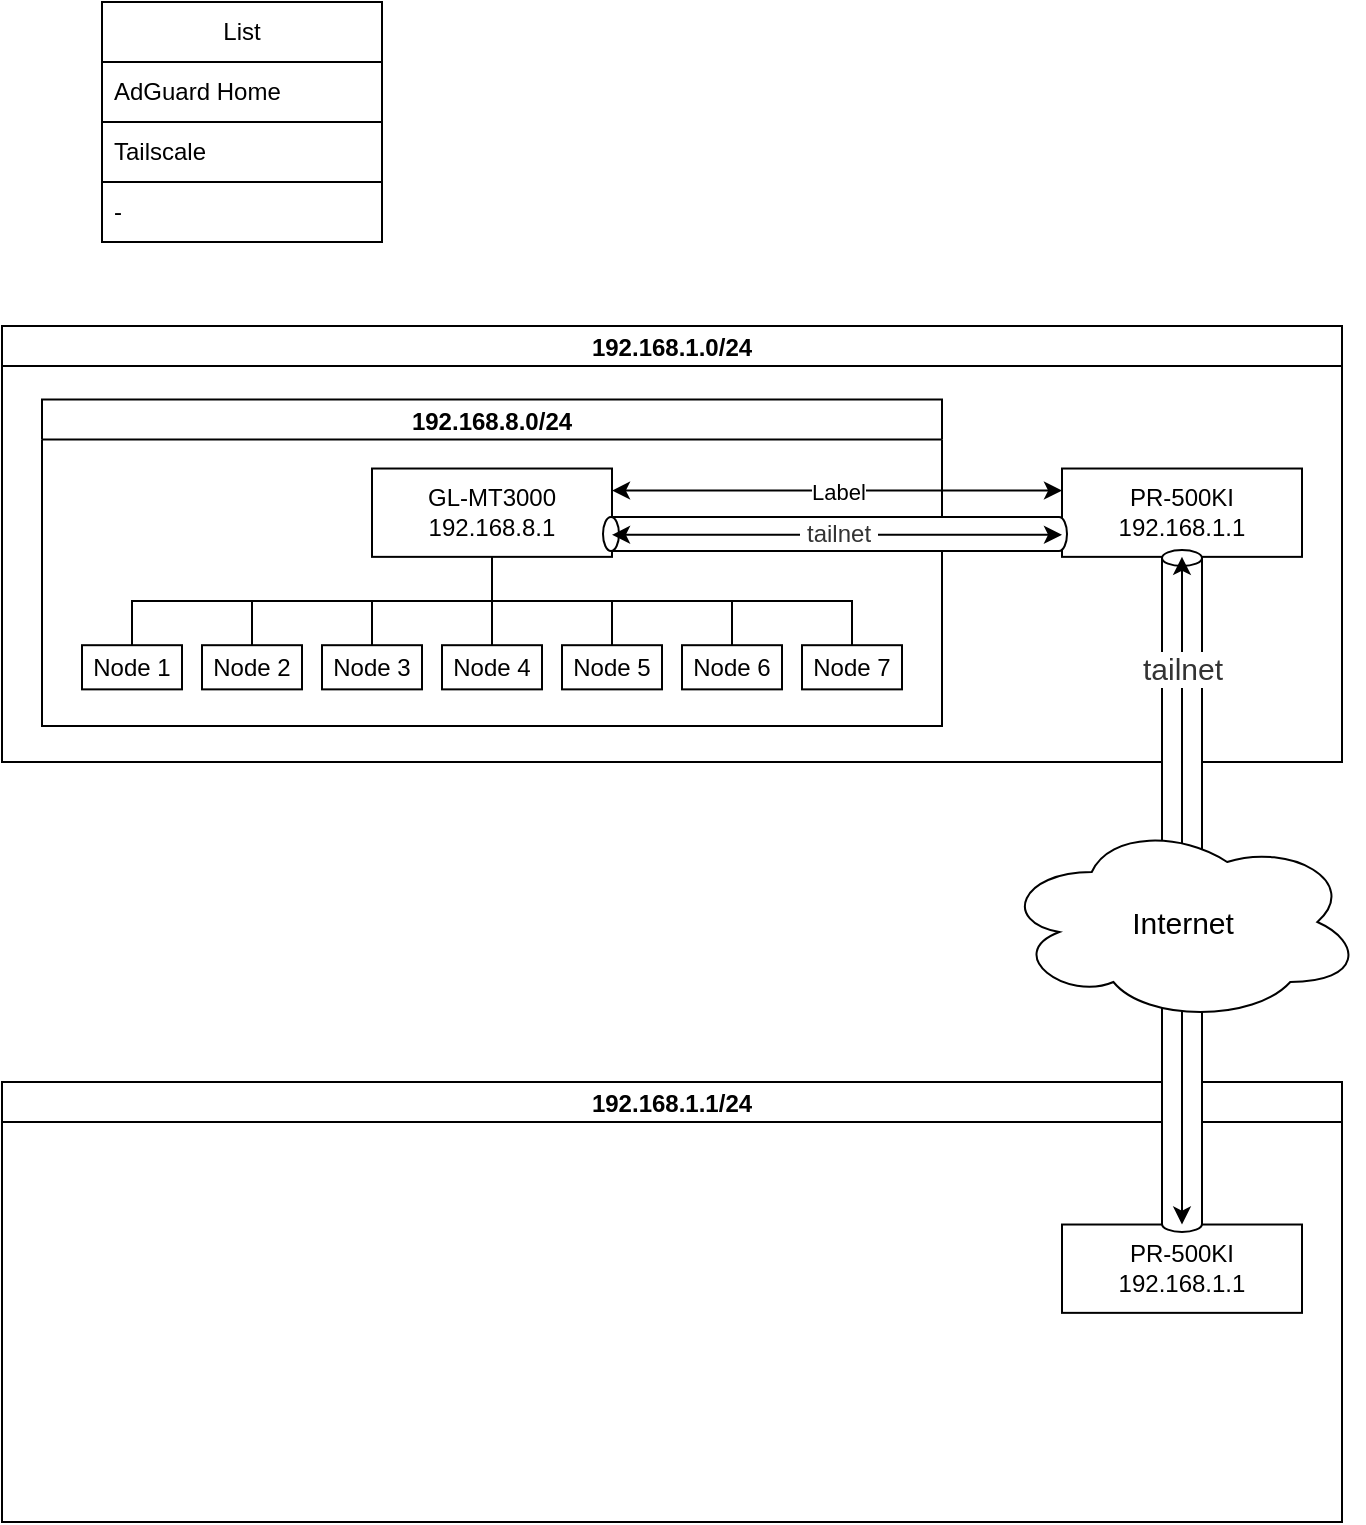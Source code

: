<mxfile version="24.7.8">
  <diagram name="ページ1" id="pPS3xoXnqM6sQ-M2EUR3">
    <mxGraphModel dx="2025" dy="1121" grid="1" gridSize="10" guides="1" tooltips="1" connect="1" arrows="1" fold="1" page="1" pageScale="1" pageWidth="827" pageHeight="1169" math="0" shadow="0">
      <root>
        <mxCell id="0" />
        <mxCell id="1" parent="0" />
        <mxCell id="l9loDWFrXM23vujXXHem-37" value="List" style="swimlane;fontStyle=0;childLayout=stackLayout;horizontal=1;startSize=30;horizontalStack=0;resizeParent=1;resizeParentMax=0;resizeLast=0;collapsible=1;marginBottom=0;whiteSpace=wrap;html=1;swimlaneFillColor=none;fillColor=#FFFFFF;" parent="1" vertex="1">
          <mxGeometry x="20" y="20" width="140" height="120" as="geometry">
            <mxRectangle x="40" y="310" width="60" height="30" as="alternateBounds" />
          </mxGeometry>
        </mxCell>
        <mxCell id="l9loDWFrXM23vujXXHem-38" value="&lt;font style=&quot;vertical-align: inherit;&quot;&gt;&lt;font style=&quot;vertical-align: inherit;&quot;&gt;AdGuard Home&lt;/font&gt;&lt;/font&gt;" style="text;strokeColor=default;fillColor=default;align=left;verticalAlign=middle;spacingLeft=4;spacingRight=4;overflow=hidden;points=[[0,0.5],[1,0.5]];portConstraint=eastwest;rotatable=0;whiteSpace=wrap;html=1;" parent="l9loDWFrXM23vujXXHem-37" vertex="1">
          <mxGeometry y="30" width="140" height="30" as="geometry" />
        </mxCell>
        <mxCell id="l9loDWFrXM23vujXXHem-39" value="&lt;font style=&quot;vertical-align: inherit;&quot;&gt;&lt;font style=&quot;vertical-align: inherit;&quot;&gt;&lt;font style=&quot;vertical-align: inherit;&quot;&gt;&lt;font style=&quot;vertical-align: inherit;&quot;&gt;Tailscale&lt;/font&gt;&lt;/font&gt;&lt;/font&gt;&lt;/font&gt;" style="text;strokeColor=default;fillColor=default;align=left;verticalAlign=middle;spacingLeft=4;spacingRight=4;overflow=hidden;points=[[0,0.5],[1,0.5]];portConstraint=eastwest;rotatable=0;whiteSpace=wrap;html=1;" parent="l9loDWFrXM23vujXXHem-37" vertex="1">
          <mxGeometry y="60" width="140" height="30" as="geometry" />
        </mxCell>
        <mxCell id="l9loDWFrXM23vujXXHem-40" value="&lt;font style=&quot;vertical-align: inherit;&quot;&gt;&lt;font style=&quot;vertical-align: inherit;&quot;&gt;-&lt;/font&gt;&lt;/font&gt;" style="text;strokeColor=default;fillColor=default;align=left;verticalAlign=middle;spacingLeft=4;spacingRight=4;overflow=hidden;points=[[0,0.5],[1,0.5]];portConstraint=eastwest;rotatable=0;whiteSpace=wrap;html=1;" parent="l9loDWFrXM23vujXXHem-37" vertex="1">
          <mxGeometry y="90" width="140" height="30" as="geometry" />
        </mxCell>
        <mxCell id="TBqUn7i90Os5dq9h37R5-55" value="192.168.1.1/24" style="swimlane;startSize=20;horizontal=1;containerType=tree;newEdgeStyle={&quot;edgeStyle&quot;:&quot;elbowEdgeStyle&quot;,&quot;startArrow&quot;:&quot;none&quot;,&quot;endArrow&quot;:&quot;none&quot;};fillColor=default;fillStyle=auto;movable=1;resizable=1;rotatable=1;deletable=1;editable=1;locked=0;connectable=1;" vertex="1" parent="1">
          <mxGeometry x="-30" y="560" width="670" height="220" as="geometry">
            <mxRectangle x="30" y="520" width="120" height="30" as="alternateBounds" />
          </mxGeometry>
        </mxCell>
        <UserObject label="&lt;font style=&quot;vertical-align: inherit;&quot;&gt;&lt;font style=&quot;vertical-align: inherit;&quot;&gt;PR-500KI&lt;/font&gt;&lt;/font&gt;&lt;div&gt;&lt;font style=&quot;vertical-align: inherit;&quot;&gt;&lt;font style=&quot;vertical-align: inherit;&quot;&gt;192.168.1.1&lt;/font&gt;&lt;/font&gt;&lt;/div&gt;" treeRoot="1" id="TBqUn7i90Os5dq9h37R5-56">
          <mxCell style="whiteSpace=wrap;html=1;align=center;treeFolding=1;treeMoving=1;newEdgeStyle={&quot;edgeStyle&quot;:&quot;elbowEdgeStyle&quot;,&quot;startArrow&quot;:&quot;none&quot;,&quot;endArrow&quot;:&quot;none&quot;};verticalAlign=middle;movable=1;resizable=1;rotatable=1;deletable=1;editable=1;locked=0;connectable=1;" vertex="1" parent="TBqUn7i90Os5dq9h37R5-55">
            <mxGeometry x="530" y="71.258" width="120" height="44.172" as="geometry" />
          </mxCell>
        </UserObject>
        <mxCell id="l9loDWFrXM23vujXXHem-27" value="192.168.8.0/24" style="swimlane;startSize=20;horizontal=1;containerType=tree;newEdgeStyle={&quot;edgeStyle&quot;:&quot;elbowEdgeStyle&quot;,&quot;startArrow&quot;:&quot;none&quot;,&quot;endArrow&quot;:&quot;none&quot;};fillColor=default;fillStyle=auto;movable=1;resizable=1;rotatable=1;deletable=1;editable=1;locked=0;connectable=1;" parent="1" vertex="1">
          <mxGeometry x="-10" y="218.81" width="450" height="163.19" as="geometry">
            <mxRectangle x="30" y="520" width="120" height="30" as="alternateBounds" />
          </mxGeometry>
        </mxCell>
        <mxCell id="l9loDWFrXM23vujXXHem-28" value="" style="edgeStyle=elbowEdgeStyle;elbow=vertical;sourcePerimeterSpacing=0;targetPerimeterSpacing=0;startArrow=none;endArrow=none;rounded=0;curved=0;movable=1;resizable=1;rotatable=1;deletable=1;editable=1;locked=0;connectable=1;" parent="l9loDWFrXM23vujXXHem-27" source="l9loDWFrXM23vujXXHem-30" target="l9loDWFrXM23vujXXHem-137" edge="1">
          <mxGeometry relative="1" as="geometry" />
        </mxCell>
        <UserObject label="&lt;font style=&quot;vertical-align: inherit;&quot;&gt;&lt;font style=&quot;vertical-align: inherit;&quot;&gt;GL-MT3000&lt;/font&gt;&lt;/font&gt;&lt;div&gt;&lt;font style=&quot;vertical-align: inherit;&quot;&gt;&lt;font style=&quot;vertical-align: inherit;&quot;&gt;192.168.8.1&lt;/font&gt;&lt;/font&gt;&lt;/div&gt;" treeRoot="1" id="l9loDWFrXM23vujXXHem-30">
          <mxCell style="whiteSpace=wrap;html=1;align=center;treeFolding=1;treeMoving=1;newEdgeStyle={&quot;edgeStyle&quot;:&quot;elbowEdgeStyle&quot;,&quot;startArrow&quot;:&quot;none&quot;,&quot;endArrow&quot;:&quot;none&quot;};verticalAlign=middle;movable=1;resizable=1;rotatable=1;deletable=1;editable=1;locked=0;connectable=1;" parent="l9loDWFrXM23vujXXHem-27" vertex="1">
            <mxGeometry x="165" y="34.448" width="120" height="44.172" as="geometry" />
          </mxCell>
        </UserObject>
        <mxCell id="l9loDWFrXM23vujXXHem-31" value="Node 4" style="whiteSpace=wrap;html=1;align=center;verticalAlign=middle;treeFolding=1;treeMoving=1;newEdgeStyle={&quot;edgeStyle&quot;:&quot;elbowEdgeStyle&quot;,&quot;startArrow&quot;:&quot;none&quot;,&quot;endArrow&quot;:&quot;none&quot;};movable=1;resizable=1;rotatable=1;deletable=1;editable=1;locked=0;connectable=1;" parent="l9loDWFrXM23vujXXHem-27" vertex="1">
          <mxGeometry x="200" y="122.791" width="50" height="22.086" as="geometry" />
        </mxCell>
        <mxCell id="l9loDWFrXM23vujXXHem-35" value="Node 6" style="whiteSpace=wrap;html=1;align=center;verticalAlign=middle;treeFolding=1;treeMoving=1;newEdgeStyle={&quot;edgeStyle&quot;:&quot;elbowEdgeStyle&quot;,&quot;startArrow&quot;:&quot;none&quot;,&quot;endArrow&quot;:&quot;none&quot;};movable=1;resizable=1;rotatable=1;deletable=1;editable=1;locked=0;connectable=1;" parent="l9loDWFrXM23vujXXHem-27" vertex="1">
          <mxGeometry x="320" y="122.791" width="50" height="22.086" as="geometry" />
        </mxCell>
        <mxCell id="l9loDWFrXM23vujXXHem-36" value="" style="edgeStyle=elbowEdgeStyle;elbow=vertical;sourcePerimeterSpacing=0;targetPerimeterSpacing=0;startArrow=none;endArrow=none;rounded=0;curved=0;exitX=0.5;exitY=1;exitDx=0;exitDy=0;movable=1;resizable=1;rotatable=1;deletable=1;editable=1;locked=0;connectable=1;" parent="l9loDWFrXM23vujXXHem-27" source="l9loDWFrXM23vujXXHem-30" target="l9loDWFrXM23vujXXHem-132" edge="1">
          <mxGeometry relative="1" as="geometry">
            <mxPoint x="245" y="71.258" as="sourcePoint" />
          </mxGeometry>
        </mxCell>
        <mxCell id="l9loDWFrXM23vujXXHem-48" style="edgeStyle=elbowEdgeStyle;rounded=0;orthogonalLoop=1;jettySize=auto;html=1;startArrow=none;endArrow=none;entryX=0.5;entryY=0;entryDx=0;entryDy=0;movable=1;resizable=1;rotatable=1;deletable=1;editable=1;locked=0;connectable=1;" parent="l9loDWFrXM23vujXXHem-27" source="l9loDWFrXM23vujXXHem-30" target="l9loDWFrXM23vujXXHem-30" edge="1">
          <mxGeometry relative="1" as="geometry" />
        </mxCell>
        <mxCell id="l9loDWFrXM23vujXXHem-129" value="" style="edgeStyle=elbowEdgeStyle;elbow=vertical;sourcePerimeterSpacing=0;targetPerimeterSpacing=0;startArrow=none;endArrow=none;rounded=0;curved=0;exitX=0.5;exitY=1;exitDx=0;exitDy=0;movable=1;resizable=1;rotatable=1;deletable=1;editable=1;locked=0;connectable=1;" parent="l9loDWFrXM23vujXXHem-27" source="l9loDWFrXM23vujXXHem-30" target="l9loDWFrXM23vujXXHem-35" edge="1">
          <mxGeometry relative="1" as="geometry">
            <mxPoint x="195" y="78.62" as="sourcePoint" />
          </mxGeometry>
        </mxCell>
        <mxCell id="l9loDWFrXM23vujXXHem-132" value="Node 3" style="whiteSpace=wrap;html=1;align=center;verticalAlign=middle;treeFolding=1;treeMoving=1;newEdgeStyle={&quot;edgeStyle&quot;:&quot;elbowEdgeStyle&quot;,&quot;startArrow&quot;:&quot;none&quot;,&quot;endArrow&quot;:&quot;none&quot;};movable=1;resizable=1;rotatable=1;deletable=1;editable=1;locked=0;connectable=1;" parent="l9loDWFrXM23vujXXHem-27" vertex="1">
          <mxGeometry x="140" y="122.791" width="50" height="22.086" as="geometry" />
        </mxCell>
        <mxCell id="l9loDWFrXM23vujXXHem-130" value="Node 5" style="whiteSpace=wrap;html=1;align=center;verticalAlign=middle;treeFolding=1;treeMoving=1;newEdgeStyle={&quot;edgeStyle&quot;:&quot;elbowEdgeStyle&quot;,&quot;startArrow&quot;:&quot;none&quot;,&quot;endArrow&quot;:&quot;none&quot;};movable=1;resizable=1;rotatable=1;deletable=1;editable=1;locked=0;connectable=1;" parent="l9loDWFrXM23vujXXHem-27" vertex="1">
          <mxGeometry x="260" y="122.791" width="50" height="22.086" as="geometry" />
        </mxCell>
        <mxCell id="l9loDWFrXM23vujXXHem-136" value="" style="edgeStyle=elbowEdgeStyle;elbow=vertical;sourcePerimeterSpacing=0;targetPerimeterSpacing=0;startArrow=none;endArrow=none;rounded=0;curved=0;exitX=0.5;exitY=1;exitDx=0;exitDy=0;movable=1;resizable=1;rotatable=1;deletable=1;editable=1;locked=0;connectable=1;" parent="l9loDWFrXM23vujXXHem-27" source="l9loDWFrXM23vujXXHem-30" target="l9loDWFrXM23vujXXHem-31" edge="1">
          <mxGeometry relative="1" as="geometry">
            <mxPoint x="220" y="89.663" as="sourcePoint" />
          </mxGeometry>
        </mxCell>
        <mxCell id="l9loDWFrXM23vujXXHem-137" value="Node 1" style="whiteSpace=wrap;html=1;align=center;verticalAlign=middle;treeFolding=1;treeMoving=1;newEdgeStyle={&quot;edgeStyle&quot;:&quot;elbowEdgeStyle&quot;,&quot;startArrow&quot;:&quot;none&quot;,&quot;endArrow&quot;:&quot;none&quot;};movable=1;resizable=1;rotatable=1;deletable=1;editable=1;locked=0;connectable=1;" parent="l9loDWFrXM23vujXXHem-27" vertex="1">
          <mxGeometry x="20" y="122.791" width="50" height="22.086" as="geometry" />
        </mxCell>
        <mxCell id="l9loDWFrXM23vujXXHem-131" value="" style="edgeStyle=elbowEdgeStyle;elbow=vertical;sourcePerimeterSpacing=0;targetPerimeterSpacing=0;startArrow=none;endArrow=none;rounded=0;curved=0;exitX=0.5;exitY=1;exitDx=0;exitDy=0;movable=1;resizable=1;rotatable=1;deletable=1;editable=1;locked=0;connectable=1;" parent="l9loDWFrXM23vujXXHem-27" source="l9loDWFrXM23vujXXHem-30" target="l9loDWFrXM23vujXXHem-130" edge="1">
          <mxGeometry relative="1" as="geometry">
            <mxPoint x="195" y="78.62" as="sourcePoint" />
          </mxGeometry>
        </mxCell>
        <mxCell id="TBqUn7i90Os5dq9h37R5-28" style="edgeStyle=elbowEdgeStyle;rounded=0;orthogonalLoop=1;jettySize=auto;html=1;startArrow=none;endArrow=none;exitX=1;exitY=0.5;exitDx=0;exitDy=0;movable=1;resizable=1;rotatable=1;deletable=1;editable=1;locked=0;connectable=1;" edge="1" parent="l9loDWFrXM23vujXXHem-27" source="l9loDWFrXM23vujXXHem-137" target="l9loDWFrXM23vujXXHem-137">
          <mxGeometry relative="1" as="geometry" />
        </mxCell>
        <mxCell id="TBqUn7i90Os5dq9h37R5-37" value="" style="edgeStyle=elbowEdgeStyle;elbow=vertical;sourcePerimeterSpacing=0;targetPerimeterSpacing=0;startArrow=none;endArrow=none;rounded=0;curved=0;exitX=0.5;exitY=1;exitDx=0;exitDy=0;movable=1;resizable=1;rotatable=1;deletable=1;editable=1;locked=0;connectable=1;" edge="1" target="TBqUn7i90Os5dq9h37R5-38" parent="l9loDWFrXM23vujXXHem-27" source="l9loDWFrXM23vujXXHem-30">
          <mxGeometry relative="1" as="geometry">
            <mxPoint x="235" y="454.08" as="sourcePoint" />
          </mxGeometry>
        </mxCell>
        <mxCell id="TBqUn7i90Os5dq9h37R5-38" value="Node 7" style="whiteSpace=wrap;html=1;align=center;verticalAlign=middle;treeFolding=1;treeMoving=1;newEdgeStyle={&quot;edgeStyle&quot;:&quot;elbowEdgeStyle&quot;,&quot;startArrow&quot;:&quot;none&quot;,&quot;endArrow&quot;:&quot;none&quot;};movable=1;resizable=1;rotatable=1;deletable=1;editable=1;locked=0;connectable=1;" vertex="1" parent="l9loDWFrXM23vujXXHem-27">
          <mxGeometry x="380" y="122.791" width="50" height="22.086" as="geometry" />
        </mxCell>
        <mxCell id="TBqUn7i90Os5dq9h37R5-39" style="edgeStyle=elbowEdgeStyle;rounded=0;orthogonalLoop=1;jettySize=auto;html=1;startArrow=none;endArrow=none;exitX=0.5;exitY=0;exitDx=0;exitDy=0;movable=1;resizable=1;rotatable=1;deletable=1;editable=1;locked=0;connectable=1;" edge="1" parent="l9loDWFrXM23vujXXHem-27" source="TBqUn7i90Os5dq9h37R5-38" target="TBqUn7i90Os5dq9h37R5-38">
          <mxGeometry relative="1" as="geometry" />
        </mxCell>
        <mxCell id="TBqUn7i90Os5dq9h37R5-41" value="" style="edgeStyle=elbowEdgeStyle;elbow=vertical;sourcePerimeterSpacing=0;targetPerimeterSpacing=0;startArrow=none;endArrow=none;rounded=0;curved=0;movable=1;resizable=1;rotatable=1;deletable=1;editable=1;locked=0;connectable=1;" edge="1" target="TBqUn7i90Os5dq9h37R5-42" source="l9loDWFrXM23vujXXHem-30" parent="l9loDWFrXM23vujXXHem-27">
          <mxGeometry relative="1" as="geometry">
            <mxPoint x="235" y="461.442" as="sourcePoint" />
          </mxGeometry>
        </mxCell>
        <mxCell id="TBqUn7i90Os5dq9h37R5-42" value="Node 2" style="whiteSpace=wrap;html=1;align=center;verticalAlign=middle;treeFolding=1;treeMoving=1;newEdgeStyle={&quot;edgeStyle&quot;:&quot;elbowEdgeStyle&quot;,&quot;startArrow&quot;:&quot;none&quot;,&quot;endArrow&quot;:&quot;none&quot;};movable=1;resizable=1;rotatable=1;deletable=1;editable=1;locked=0;connectable=1;" vertex="1" parent="l9loDWFrXM23vujXXHem-27">
          <mxGeometry x="80" y="122.791" width="50" height="22.086" as="geometry" />
        </mxCell>
        <mxCell id="TBqUn7i90Os5dq9h37R5-1" value="192.168.1.0/24" style="swimlane;startSize=20;horizontal=1;containerType=tree;newEdgeStyle={&quot;edgeStyle&quot;:&quot;elbowEdgeStyle&quot;,&quot;startArrow&quot;:&quot;none&quot;,&quot;endArrow&quot;:&quot;none&quot;};fillColor=default;fillStyle=auto;movable=1;resizable=1;rotatable=1;deletable=1;editable=1;locked=0;connectable=1;" vertex="1" parent="1">
          <mxGeometry x="-30" y="182" width="670" height="218" as="geometry">
            <mxRectangle x="30" y="520" width="120" height="30" as="alternateBounds" />
          </mxGeometry>
        </mxCell>
        <UserObject label="&lt;font style=&quot;vertical-align: inherit;&quot;&gt;&lt;font style=&quot;vertical-align: inherit;&quot;&gt;PR-500KI&lt;/font&gt;&lt;/font&gt;&lt;div&gt;&lt;font style=&quot;vertical-align: inherit;&quot;&gt;&lt;font style=&quot;vertical-align: inherit;&quot;&gt;192.168.1.1&lt;/font&gt;&lt;/font&gt;&lt;/div&gt;" treeRoot="1" id="TBqUn7i90Os5dq9h37R5-46">
          <mxCell style="whiteSpace=wrap;html=1;align=center;treeFolding=1;treeMoving=1;newEdgeStyle={&quot;edgeStyle&quot;:&quot;elbowEdgeStyle&quot;,&quot;startArrow&quot;:&quot;none&quot;,&quot;endArrow&quot;:&quot;none&quot;};verticalAlign=middle;movable=1;resizable=1;rotatable=1;deletable=1;editable=1;locked=0;connectable=1;" vertex="1" parent="TBqUn7i90Os5dq9h37R5-1">
            <mxGeometry x="530" y="71.258" width="120" height="44.172" as="geometry" />
          </mxCell>
        </UserObject>
        <mxCell id="TBqUn7i90Os5dq9h37R5-69" value="" style="shape=cylinder3;whiteSpace=wrap;html=1;boundedLbl=1;backgroundOutline=1;size=4;strokeColor=default;align=center;verticalAlign=middle;fontFamily=Helvetica;fontSize=12;fontColor=default;fillColor=default;movable=1;resizable=1;rotatable=1;deletable=1;editable=1;locked=0;connectable=1;rotation=-90;" vertex="1" parent="TBqUn7i90Os5dq9h37R5-1">
          <mxGeometry x="408" y="-12" width="17" height="232" as="geometry" />
        </mxCell>
        <mxCell id="TBqUn7i90Os5dq9h37R5-57" value="" style="endArrow=classic;html=1;rounded=0;entryX=0;entryY=0.25;entryDx=0;entryDy=0;exitX=1;exitY=0.25;exitDx=0;exitDy=0;endFill=1;startArrow=classic;startFill=1;movable=1;resizable=1;rotatable=1;deletable=1;editable=1;locked=0;connectable=1;" edge="1" parent="1" source="l9loDWFrXM23vujXXHem-30" target="TBqUn7i90Os5dq9h37R5-46">
          <mxGeometry relative="1" as="geometry">
            <mxPoint x="350" y="452" as="sourcePoint" />
            <mxPoint x="450" y="452" as="targetPoint" />
          </mxGeometry>
        </mxCell>
        <mxCell id="TBqUn7i90Os5dq9h37R5-58" value="Label" style="edgeLabel;resizable=1;html=1;;align=center;verticalAlign=middle;movable=1;rotatable=1;deletable=1;editable=1;locked=0;connectable=1;" connectable="0" vertex="1" parent="TBqUn7i90Os5dq9h37R5-57">
          <mxGeometry relative="1" as="geometry" />
        </mxCell>
        <mxCell id="TBqUn7i90Os5dq9h37R5-62" value="" style="endArrow=classic;html=1;rounded=0;entryX=0.5;entryY=1;entryDx=0;entryDy=0;exitX=0.5;exitY=0;exitDx=0;exitDy=0;endFill=1;startArrow=classic;startFill=1;movable=1;resizable=1;rotatable=1;deletable=1;editable=1;locked=0;connectable=1;" edge="1" parent="1" source="TBqUn7i90Os5dq9h37R5-65" target="TBqUn7i90Os5dq9h37R5-46">
          <mxGeometry relative="1" as="geometry">
            <mxPoint x="285" y="296" as="sourcePoint" />
            <mxPoint x="510" y="296" as="targetPoint" />
          </mxGeometry>
        </mxCell>
        <mxCell id="TBqUn7i90Os5dq9h37R5-65" value="" style="shape=cylinder3;whiteSpace=wrap;html=1;boundedLbl=1;backgroundOutline=1;size=4;strokeColor=default;align=center;verticalAlign=middle;fontFamily=Helvetica;fontSize=12;fontColor=default;fillColor=default;movable=1;resizable=1;rotatable=1;deletable=1;editable=1;locked=0;connectable=1;" vertex="1" parent="1">
          <mxGeometry x="550" y="294" width="20" height="341" as="geometry" />
        </mxCell>
        <mxCell id="TBqUn7i90Os5dq9h37R5-66" value="" style="endArrow=classic;html=1;rounded=0;exitX=0.5;exitY=0;exitDx=0;exitDy=0;endFill=1;startArrow=classic;startFill=1;movable=1;resizable=1;rotatable=1;deletable=1;editable=1;locked=0;connectable=1;" edge="1" parent="1" source="TBqUn7i90Os5dq9h37R5-56" target="TBqUn7i90Os5dq9h37R5-46">
          <mxGeometry relative="1" as="geometry">
            <mxPoint x="540" y="823" as="sourcePoint" />
            <mxPoint x="540" y="467" as="targetPoint" />
          </mxGeometry>
        </mxCell>
        <mxCell id="TBqUn7i90Os5dq9h37R5-67" value="&lt;span style=&quot;color: rgb(51, 51, 51); text-align: left; text-wrap: wrap; font-size: 15px;&quot;&gt;&lt;font style=&quot;font-size: 15px;&quot;&gt;tailnet&lt;/font&gt;&lt;/span&gt;" style="edgeLabel;resizable=1;html=1;;align=center;verticalAlign=middle;rotation=0;movable=1;rotatable=1;deletable=1;editable=1;locked=0;connectable=1;fontSize=15;" connectable="0" vertex="1" parent="TBqUn7i90Os5dq9h37R5-66">
          <mxGeometry relative="1" as="geometry">
            <mxPoint y="-112" as="offset" />
          </mxGeometry>
        </mxCell>
        <mxCell id="TBqUn7i90Os5dq9h37R5-78" value="" style="endArrow=classic;html=1;rounded=0;entryX=0;entryY=0.75;entryDx=0;entryDy=0;exitX=1;exitY=0.75;exitDx=0;exitDy=0;endFill=1;startArrow=classic;startFill=1;movable=1;resizable=1;rotatable=1;deletable=1;editable=1;locked=0;connectable=1;" edge="1" parent="1" source="l9loDWFrXM23vujXXHem-30" target="TBqUn7i90Os5dq9h37R5-46">
          <mxGeometry relative="1" as="geometry">
            <mxPoint x="275" y="282" as="sourcePoint" />
            <mxPoint x="500" y="282" as="targetPoint" />
          </mxGeometry>
        </mxCell>
        <mxCell id="TBqUn7i90Os5dq9h37R5-79" value="&lt;span style=&quot;color: rgb(51, 51, 51); text-align: left; text-wrap: wrap; font-size: 12px;&quot;&gt;&amp;nbsp;&lt;/span&gt;&lt;span style=&quot;color: rgb(51, 51, 51); text-align: left; text-wrap: wrap; font-size: 12px;&quot;&gt;tailnet&amp;nbsp;&lt;/span&gt;" style="edgeLabel;resizable=1;html=1;;align=center;verticalAlign=middle;movable=1;rotatable=1;deletable=1;editable=1;locked=0;connectable=1;fontSize=12;" connectable="0" vertex="1" parent="TBqUn7i90Os5dq9h37R5-78">
          <mxGeometry relative="1" as="geometry">
            <mxPoint y="-1" as="offset" />
          </mxGeometry>
        </mxCell>
        <mxCell id="TBqUn7i90Os5dq9h37R5-83" value="&lt;font style=&quot;font-size: 15px;&quot;&gt;Internet&lt;/font&gt;" style="ellipse;shape=cloud;whiteSpace=wrap;html=1;strokeColor=default;align=center;verticalAlign=middle;fontFamily=Helvetica;fontSize=12;fontColor=default;fillColor=default;" vertex="1" parent="1">
          <mxGeometry x="469.75" y="430" width="180.5" height="100" as="geometry" />
        </mxCell>
      </root>
    </mxGraphModel>
  </diagram>
</mxfile>
